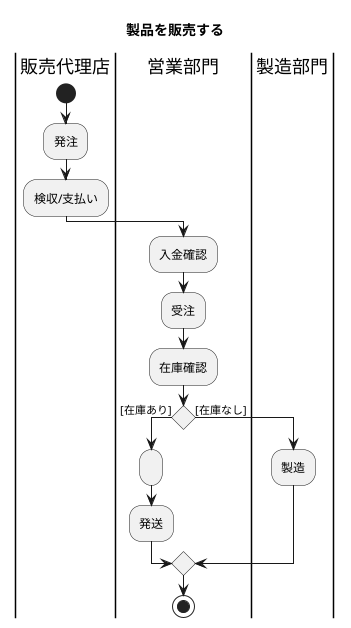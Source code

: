 @startuml 製造アクティビティ図
title 製品を販売する
|販売代理店|
start
:発注;
:検収/支払い;
|営業部門|
:入金確認;
:受注;
:在庫確認;
if () is ([在庫あり]) then
:;

:発送;

else ([在庫なし])
|製造部門|
:製造;
|営業部門|
endif
stop
@enduml